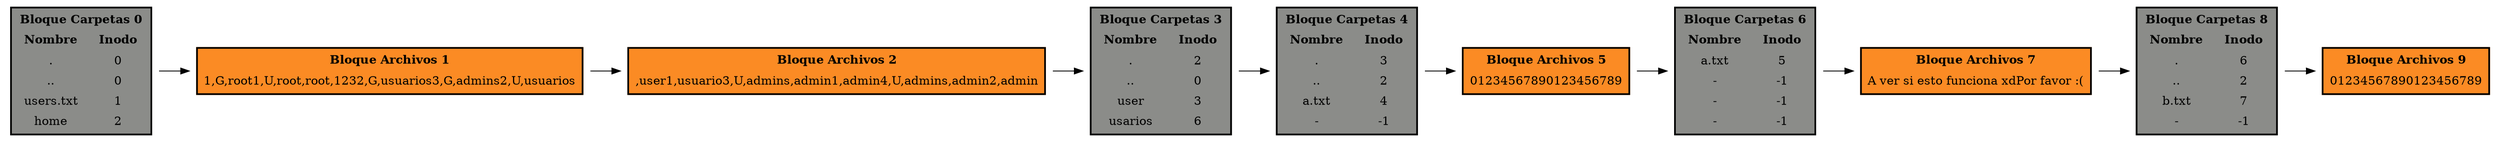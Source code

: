 digraph G { 
 rankdir = LR; node[shape = plaintext];
BLOQUE0[ label = <<TABLE BORDER='2' CELLBORDER='0' CELLSPACING='5' BGCOLOR='#8b8c89'>
<TR><TD colspan ='2' ><b>Bloque Carpetas 0</b></TD></TR>
<TR><TD><b>Nombre</b></TD><TD><b>Inodo</b></TD></TR><TR><TD>.</TD><TD>0</TD></TR><TR><TD>..</TD><TD>0</TD></TR><TR><TD>users.txt</TD><TD>1</TD></TR><TR><TD>home</TD><TD>2</TD></TR></TABLE>>];
BLOQUE1[ label = <<TABLE BORDER='2' CELLBORDER='0' CELLSPACING='5' BGCOLOR='#fb8b24'>
<TR><TD><b>Bloque Archivos 1</b></TD></TR>
<TR><TD>1,G,root
1,U,root,root,123
2,G,usuarios
3,G,admins
2,U,usuarios</TD></TR></TABLE>>];
BLOQUE2[ label = <<TABLE BORDER='2' CELLBORDER='0' CELLSPACING='5' BGCOLOR='#fb8b24'>
<TR><TD><b>Bloque Archivos 2</b></TD></TR>
<TR><TD>,user1,usuario
3,U,admins,admin1,admin
4,U,admins,admin2,admin
</TD></TR></TABLE>>];
BLOQUE3[ label = <<TABLE BORDER='2' CELLBORDER='0' CELLSPACING='5' BGCOLOR='#8b8c89'>
<TR><TD colspan ='2' ><b>Bloque Carpetas 3</b></TD></TR>
<TR><TD><b>Nombre</b></TD><TD><b>Inodo</b></TD></TR><TR><TD>.</TD><TD>2</TD></TR><TR><TD>..</TD><TD>0</TD></TR><TR><TD>user</TD><TD>3</TD></TR><TR><TD>usarios</TD><TD>6</TD></TR></TABLE>>];
BLOQUE4[ label = <<TABLE BORDER='2' CELLBORDER='0' CELLSPACING='5' BGCOLOR='#8b8c89'>
<TR><TD colspan ='2' ><b>Bloque Carpetas 4</b></TD></TR>
<TR><TD><b>Nombre</b></TD><TD><b>Inodo</b></TD></TR><TR><TD>.</TD><TD>3</TD></TR><TR><TD>..</TD><TD>2</TD></TR><TR><TD>a.txt</TD><TD>4</TD></TR><TR><TD>-</TD><TD>-1</TD></TR></TABLE>>];
BLOQUE5[ label = <<TABLE BORDER='2' CELLBORDER='0' CELLSPACING='5' BGCOLOR='#fb8b24'>
<TR><TD><b>Bloque Archivos 5</b></TD></TR>
<TR><TD>01234567890123456789</TD></TR></TABLE>>];
BLOQUE6[ label = <<TABLE BORDER='2' CELLBORDER='0' CELLSPACING='5' BGCOLOR='#8b8c89'>
<TR><TD colspan ='2' ><b>Bloque Carpetas 6</b></TD></TR>
<TR><TD><b>Nombre</b></TD><TD><b>Inodo</b></TD></TR><TR><TD>a.txt</TD><TD>5</TD></TR><TR><TD>-</TD><TD>-1</TD></TR><TR><TD>-</TD><TD>-1</TD></TR><TR><TD>-</TD><TD>-1</TD></TR></TABLE>>];
BLOQUE7[ label = <<TABLE BORDER='2' CELLBORDER='0' CELLSPACING='5' BGCOLOR='#fb8b24'>
<TR><TD><b>Bloque Archivos 7</b></TD></TR>
<TR><TD>A ver si esto funciona xdPor favor :(</TD></TR></TABLE>>];
BLOQUE8[ label = <<TABLE BORDER='2' CELLBORDER='0' CELLSPACING='5' BGCOLOR='#8b8c89'>
<TR><TD colspan ='2' ><b>Bloque Carpetas 8</b></TD></TR>
<TR><TD><b>Nombre</b></TD><TD><b>Inodo</b></TD></TR><TR><TD>.</TD><TD>6</TD></TR><TR><TD>..</TD><TD>2</TD></TR><TR><TD>b.txt</TD><TD>7</TD></TR><TR><TD>-</TD><TD>-1</TD></TR></TABLE>>];
BLOQUE9[ label = <<TABLE BORDER='2' CELLBORDER='0' CELLSPACING='5' BGCOLOR='#fb8b24'>
<TR><TD><b>Bloque Archivos 9</b></TD></TR>
<TR><TD>01234567890123456789</TD></TR></TABLE>>];
BLOQUE0->BLOQUE1->BLOQUE2->BLOQUE3->BLOQUE4->BLOQUE5->BLOQUE6->BLOQUE7->BLOQUE8->BLOQUE9}
